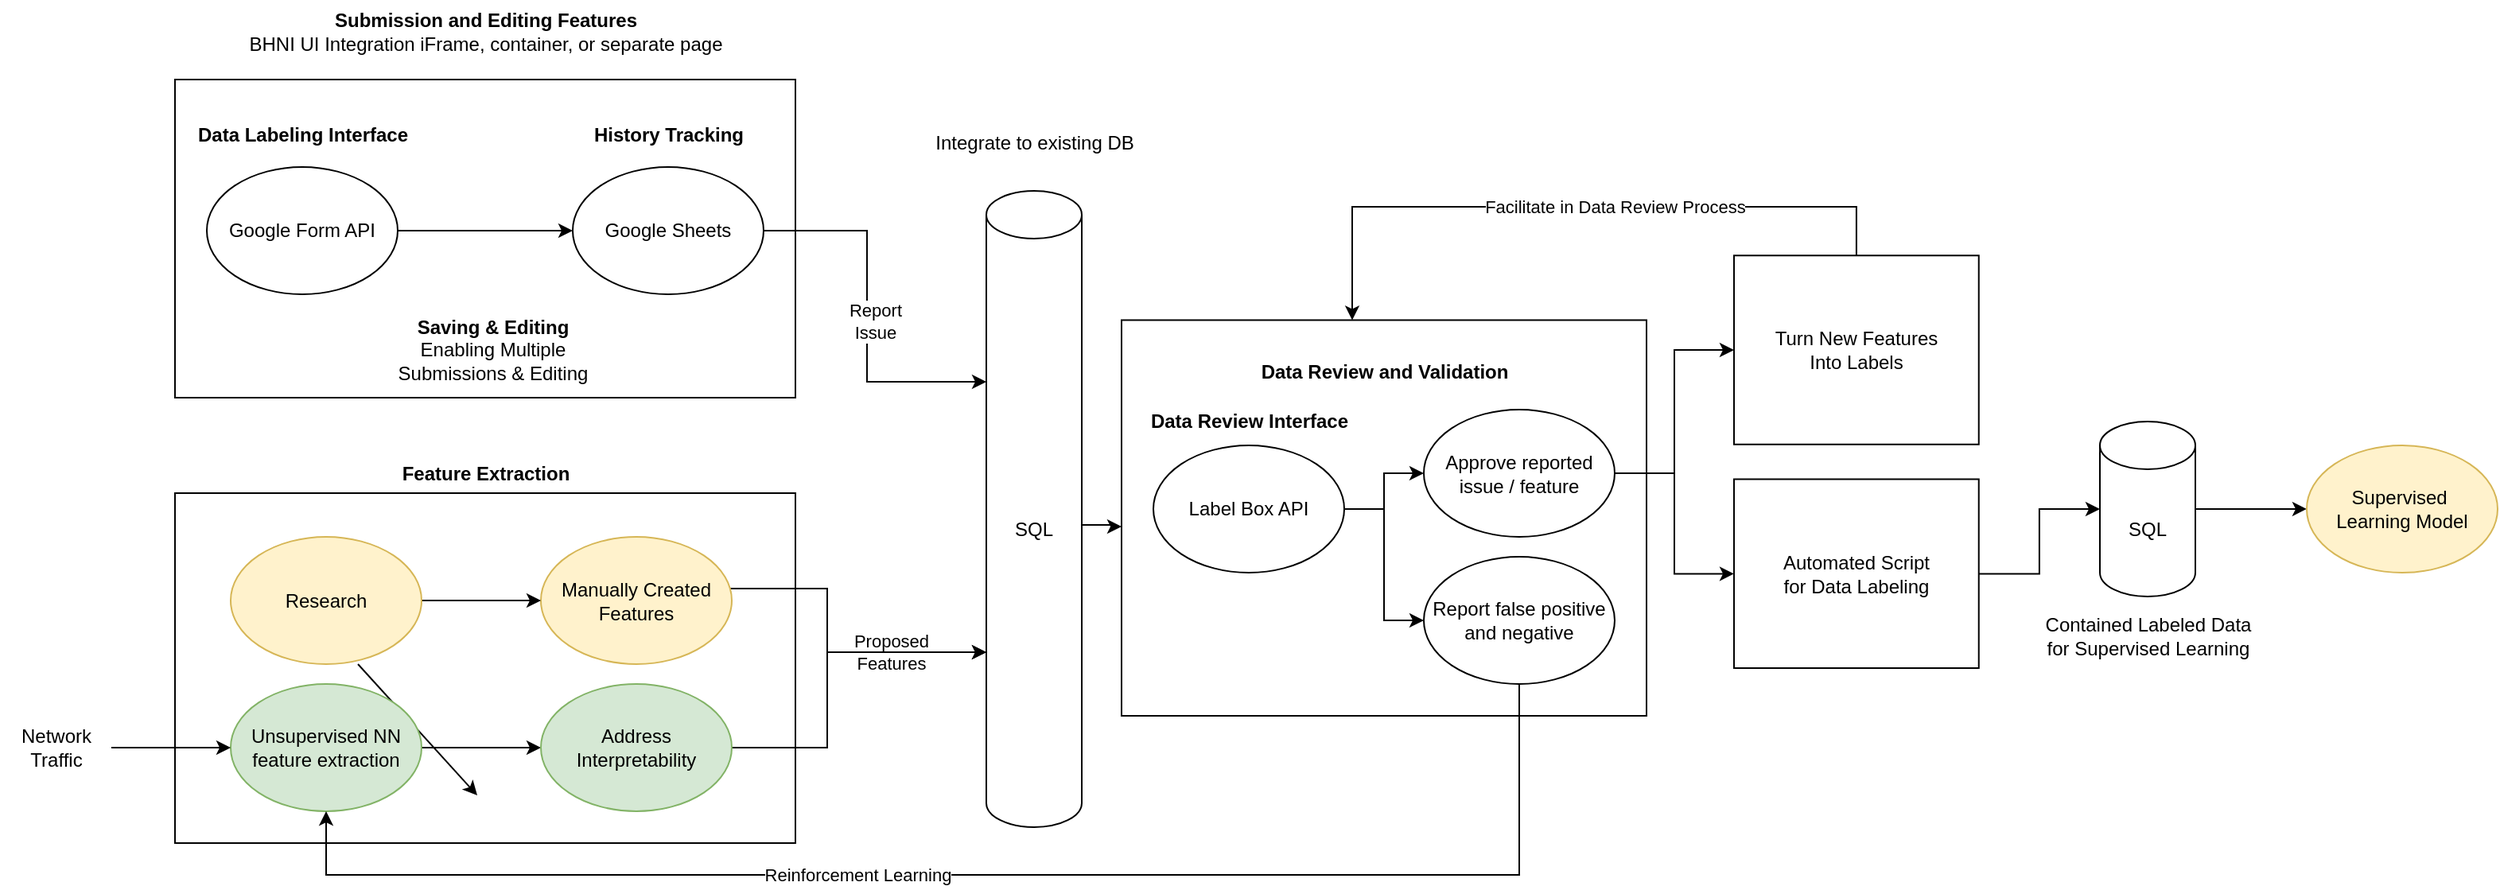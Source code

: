 <mxfile version="24.3.0" type="github">
  <diagram name="Page-1" id="hcnmkAo3jxzkFrPqAq6J">
    <mxGraphModel dx="2194" dy="1168" grid="1" gridSize="10" guides="1" tooltips="1" connect="1" arrows="1" fold="1" page="1" pageScale="1" pageWidth="850" pageHeight="1100" math="0" shadow="0">
      <root>
        <mxCell id="0" />
        <mxCell id="1" parent="0" />
        <mxCell id="d7Vhry_FzX0OIjKcNef5-14" value="" style="rounded=0;whiteSpace=wrap;html=1;" parent="1" vertex="1">
          <mxGeometry x="150" y="350" width="390" height="220" as="geometry" />
        </mxCell>
        <mxCell id="d7Vhry_FzX0OIjKcNef5-34" value="" style="rounded=0;whiteSpace=wrap;html=1;" parent="1" vertex="1">
          <mxGeometry x="745" y="241.24" width="330" height="248.76" as="geometry" />
        </mxCell>
        <mxCell id="d7Vhry_FzX0OIjKcNef5-5" value="" style="rounded=0;whiteSpace=wrap;html=1;" parent="1" vertex="1">
          <mxGeometry x="150" y="90" width="390" height="200" as="geometry" />
        </mxCell>
        <mxCell id="d7Vhry_FzX0OIjKcNef5-1" value="&lt;b&gt;Data Labeling Interface&lt;/b&gt;" style="text;html=1;align=center;verticalAlign=middle;resizable=0;points=[];autosize=1;strokeColor=none;fillColor=none;" parent="1" vertex="1">
          <mxGeometry x="150" y="110" width="160" height="30" as="geometry" />
        </mxCell>
        <mxCell id="JJsI_BG9Vc7U7tVuERap-6" style="edgeStyle=orthogonalEdgeStyle;rounded=0;orthogonalLoop=1;jettySize=auto;html=1;" edge="1" parent="1" source="d7Vhry_FzX0OIjKcNef5-2" target="d7Vhry_FzX0OIjKcNef5-4">
          <mxGeometry relative="1" as="geometry" />
        </mxCell>
        <mxCell id="d7Vhry_FzX0OIjKcNef5-2" value="Google Form API" style="ellipse;whiteSpace=wrap;html=1;" parent="1" vertex="1">
          <mxGeometry x="170" y="145" width="120" height="80" as="geometry" />
        </mxCell>
        <mxCell id="d7Vhry_FzX0OIjKcNef5-3" value="&lt;b&gt;History Tracking&lt;/b&gt;" style="text;html=1;align=center;verticalAlign=middle;resizable=0;points=[];autosize=1;strokeColor=none;fillColor=none;" parent="1" vertex="1">
          <mxGeometry x="400" y="110" width="120" height="30" as="geometry" />
        </mxCell>
        <mxCell id="JJsI_BG9Vc7U7tVuERap-4" style="edgeStyle=orthogonalEdgeStyle;rounded=0;orthogonalLoop=1;jettySize=auto;html=1;" edge="1" parent="1" source="d7Vhry_FzX0OIjKcNef5-4" target="d7Vhry_FzX0OIjKcNef5-47">
          <mxGeometry relative="1" as="geometry">
            <Array as="points">
              <mxPoint x="585" y="185" />
              <mxPoint x="585" y="280" />
            </Array>
          </mxGeometry>
        </mxCell>
        <mxCell id="JJsI_BG9Vc7U7tVuERap-5" value="Report&lt;div&gt;Issue&lt;/div&gt;" style="edgeLabel;html=1;align=center;verticalAlign=middle;resizable=0;points=[];" vertex="1" connectable="0" parent="JJsI_BG9Vc7U7tVuERap-4">
          <mxGeometry x="-0.291" relative="1" as="geometry">
            <mxPoint x="5" y="38" as="offset" />
          </mxGeometry>
        </mxCell>
        <mxCell id="d7Vhry_FzX0OIjKcNef5-4" value="Google Sheets" style="ellipse;whiteSpace=wrap;html=1;" parent="1" vertex="1">
          <mxGeometry x="400" y="145" width="120" height="80" as="geometry" />
        </mxCell>
        <mxCell id="d7Vhry_FzX0OIjKcNef5-6" value="&lt;b&gt;Submission and Editing Features&lt;/b&gt;&lt;div&gt;BHNI UI Integration iFrame, container, or separate page&lt;/div&gt;" style="text;html=1;align=center;verticalAlign=middle;resizable=0;points=[];autosize=1;strokeColor=none;fillColor=none;" parent="1" vertex="1">
          <mxGeometry x="185" y="40" width="320" height="40" as="geometry" />
        </mxCell>
        <mxCell id="d7Vhry_FzX0OIjKcNef5-12" value="&lt;b&gt;Saving &amp;amp; Editing&lt;/b&gt;&lt;div&gt;&lt;span style=&quot;background-color: initial;&quot;&gt;Enabling Multiple Submissions &amp;amp; Editing&lt;/span&gt;&lt;/div&gt;" style="text;html=1;align=center;verticalAlign=middle;whiteSpace=wrap;rounded=0;" parent="1" vertex="1">
          <mxGeometry x="270" y="230" width="160" height="60" as="geometry" />
        </mxCell>
        <mxCell id="d7Vhry_FzX0OIjKcNef5-19" value="&lt;b style=&quot;background-color: initial;&quot;&gt;Feature Extraction&lt;/b&gt;" style="text;html=1;align=center;verticalAlign=middle;resizable=0;points=[];autosize=1;strokeColor=none;fillColor=none;" parent="1" vertex="1">
          <mxGeometry x="280" y="322.5" width="130" height="30" as="geometry" />
        </mxCell>
        <mxCell id="d7Vhry_FzX0OIjKcNef5-20" value="" style="endArrow=classic;html=1;rounded=0;entryX=0;entryY=0.5;entryDx=0;entryDy=0;exitX=1;exitY=0.5;exitDx=0;exitDy=0;" parent="1" source="d7Vhry_FzX0OIjKcNef5-16" edge="1">
          <mxGeometry relative="1" as="geometry">
            <mxPoint x="265" y="457.5" as="sourcePoint" />
            <mxPoint x="340.0" y="540" as="targetPoint" />
          </mxGeometry>
        </mxCell>
        <mxCell id="JJsI_BG9Vc7U7tVuERap-35" style="edgeStyle=orthogonalEdgeStyle;rounded=0;orthogonalLoop=1;jettySize=auto;html=1;" edge="1" parent="1" source="d7Vhry_FzX0OIjKcNef5-26" target="d7Vhry_FzX0OIjKcNef5-30">
          <mxGeometry relative="1" as="geometry" />
        </mxCell>
        <mxCell id="d7Vhry_FzX0OIjKcNef5-26" value="Unsupervised NN feature extraction" style="ellipse;whiteSpace=wrap;html=1;fillColor=#d5e8d4;strokeColor=#82b366;" parent="1" vertex="1">
          <mxGeometry x="185" y="470" width="120" height="80" as="geometry" />
        </mxCell>
        <mxCell id="JJsI_BG9Vc7U7tVuERap-53" style="edgeStyle=orthogonalEdgeStyle;rounded=0;orthogonalLoop=1;jettySize=auto;html=1;" edge="1" parent="1" source="d7Vhry_FzX0OIjKcNef5-28" target="d7Vhry_FzX0OIjKcNef5-26">
          <mxGeometry relative="1" as="geometry" />
        </mxCell>
        <mxCell id="d7Vhry_FzX0OIjKcNef5-28" value="Network&lt;div&gt;Traffic&lt;/div&gt;" style="text;html=1;align=center;verticalAlign=middle;resizable=0;points=[];autosize=1;strokeColor=none;fillColor=none;" parent="1" vertex="1">
          <mxGeometry x="40" y="490" width="70" height="40" as="geometry" />
        </mxCell>
        <mxCell id="JJsI_BG9Vc7U7tVuERap-54" style="edgeStyle=orthogonalEdgeStyle;rounded=0;orthogonalLoop=1;jettySize=auto;html=1;" edge="1" parent="1" source="d7Vhry_FzX0OIjKcNef5-30" target="d7Vhry_FzX0OIjKcNef5-47">
          <mxGeometry relative="1" as="geometry">
            <Array as="points">
              <mxPoint x="560" y="510" />
              <mxPoint x="560" y="450" />
            </Array>
          </mxGeometry>
        </mxCell>
        <mxCell id="JJsI_BG9Vc7U7tVuERap-55" value="&lt;span style=&quot;color: rgba(0, 0, 0, 0); font-family: monospace; font-size: 0px; text-align: start; background-color: rgb(251, 251, 251);&quot;&gt;%3CmxGraphModel%3E%3Croot%3E%3CmxCell%20id%3D%220%22%2F%3E%3CmxCell%20id%3D%221%22%20parent%3D%220%22%2F%3E%3CmxCell%20id%3D%222%22%20value%3D%22Proposed%26lt%3Bdiv%26gt%3BFeatures%26lt%3B%2Fdiv%26gt%3B%22%20style%3D%22edgeLabel%3Bhtml%3D1%3Balign%3Dcenter%3BverticalAlign%3Dmiddle%3Bresizable%3D0%3Bpoints%3D%5B%5D%3B%22%20vertex%3D%221%22%20connectable%3D%220%22%20parent%3D%221%22%3E%3CmxGeometry%20x%3D%22593.962%22%20y%3D%22490%22%20as%3D%22geometry%22%2F%3E%3C%2FmxCell%3E%3C%2Froot%3E%3C%2FmxGraphModel%3E&lt;/span&gt;" style="edgeLabel;html=1;align=center;verticalAlign=middle;resizable=0;points=[];" vertex="1" connectable="0" parent="JJsI_BG9Vc7U7tVuERap-54">
          <mxGeometry x="0.013" y="2" relative="1" as="geometry">
            <mxPoint as="offset" />
          </mxGeometry>
        </mxCell>
        <mxCell id="JJsI_BG9Vc7U7tVuERap-56" value="Proposed&lt;div&gt;Features&lt;/div&gt;" style="edgeLabel;html=1;align=center;verticalAlign=middle;resizable=0;points=[];" vertex="1" connectable="0" parent="JJsI_BG9Vc7U7tVuERap-54">
          <mxGeometry x="0.062" y="-1" relative="1" as="geometry">
            <mxPoint x="39" y="-3" as="offset" />
          </mxGeometry>
        </mxCell>
        <mxCell id="d7Vhry_FzX0OIjKcNef5-30" value="Address&lt;div&gt;Interpretability&lt;/div&gt;" style="ellipse;whiteSpace=wrap;html=1;fillColor=#d5e8d4;strokeColor=#82b366;" parent="1" vertex="1">
          <mxGeometry x="380" y="470" width="120" height="80" as="geometry" />
        </mxCell>
        <mxCell id="JJsI_BG9Vc7U7tVuERap-20" style="edgeStyle=orthogonalEdgeStyle;rounded=0;orthogonalLoop=1;jettySize=auto;html=1;" edge="1" parent="1" source="d7Vhry_FzX0OIjKcNef5-36" target="JJsI_BG9Vc7U7tVuERap-19">
          <mxGeometry relative="1" as="geometry" />
        </mxCell>
        <mxCell id="JJsI_BG9Vc7U7tVuERap-21" style="edgeStyle=orthogonalEdgeStyle;rounded=0;orthogonalLoop=1;jettySize=auto;html=1;" edge="1" parent="1" source="d7Vhry_FzX0OIjKcNef5-36" target="JJsI_BG9Vc7U7tVuERap-18">
          <mxGeometry relative="1" as="geometry" />
        </mxCell>
        <mxCell id="d7Vhry_FzX0OIjKcNef5-36" value="Label Box API" style="ellipse;whiteSpace=wrap;html=1;" parent="1" vertex="1">
          <mxGeometry x="765" y="320" width="120" height="80" as="geometry" />
        </mxCell>
        <mxCell id="d7Vhry_FzX0OIjKcNef5-39" value="&lt;b&gt;Data Review and Validation&lt;/b&gt;" style="text;html=1;align=center;verticalAlign=middle;resizable=0;points=[];autosize=1;strokeColor=none;fillColor=none;" parent="1" vertex="1">
          <mxGeometry x="820" y="259" width="180" height="30" as="geometry" />
        </mxCell>
        <mxCell id="JJsI_BG9Vc7U7tVuERap-7" style="edgeStyle=orthogonalEdgeStyle;rounded=0;orthogonalLoop=1;jettySize=auto;html=1;" edge="1" parent="1" source="d7Vhry_FzX0OIjKcNef5-47" target="d7Vhry_FzX0OIjKcNef5-34">
          <mxGeometry relative="1" as="geometry">
            <Array as="points">
              <mxPoint x="740" y="370" />
              <mxPoint x="740" y="371" />
            </Array>
          </mxGeometry>
        </mxCell>
        <mxCell id="JJsI_BG9Vc7U7tVuERap-17" value="&lt;b&gt;Data Review Interface&lt;/b&gt;" style="text;html=1;align=center;verticalAlign=middle;resizable=0;points=[];autosize=1;strokeColor=none;fillColor=none;" vertex="1" parent="1">
          <mxGeometry x="750" y="290" width="150" height="30" as="geometry" />
        </mxCell>
        <mxCell id="JJsI_BG9Vc7U7tVuERap-47" style="edgeStyle=orthogonalEdgeStyle;rounded=0;orthogonalLoop=1;jettySize=auto;html=1;" edge="1" parent="1" source="JJsI_BG9Vc7U7tVuERap-18" target="d7Vhry_FzX0OIjKcNef5-26">
          <mxGeometry relative="1" as="geometry">
            <Array as="points">
              <mxPoint x="995" y="590" />
              <mxPoint x="245" y="590" />
            </Array>
          </mxGeometry>
        </mxCell>
        <mxCell id="JJsI_BG9Vc7U7tVuERap-51" value="Reinforcement Learning" style="edgeLabel;html=1;align=center;verticalAlign=middle;resizable=0;points=[];" vertex="1" connectable="0" parent="JJsI_BG9Vc7U7tVuERap-47">
          <mxGeometry x="0.178" relative="1" as="geometry">
            <mxPoint as="offset" />
          </mxGeometry>
        </mxCell>
        <mxCell id="JJsI_BG9Vc7U7tVuERap-18" value="Report false positive and negative" style="ellipse;whiteSpace=wrap;html=1;" vertex="1" parent="1">
          <mxGeometry x="935" y="390" width="120" height="80" as="geometry" />
        </mxCell>
        <mxCell id="JJsI_BG9Vc7U7tVuERap-27" style="edgeStyle=orthogonalEdgeStyle;rounded=0;orthogonalLoop=1;jettySize=auto;html=1;" edge="1" parent="1" source="JJsI_BG9Vc7U7tVuERap-19" target="JJsI_BG9Vc7U7tVuERap-25">
          <mxGeometry relative="1" as="geometry" />
        </mxCell>
        <mxCell id="JJsI_BG9Vc7U7tVuERap-48" style="edgeStyle=orthogonalEdgeStyle;rounded=0;orthogonalLoop=1;jettySize=auto;html=1;" edge="1" parent="1" source="JJsI_BG9Vc7U7tVuERap-19" target="JJsI_BG9Vc7U7tVuERap-45">
          <mxGeometry relative="1" as="geometry" />
        </mxCell>
        <mxCell id="JJsI_BG9Vc7U7tVuERap-19" value="Approve reported issue / feature" style="ellipse;whiteSpace=wrap;html=1;" vertex="1" parent="1">
          <mxGeometry x="935" y="297.5" width="120" height="80" as="geometry" />
        </mxCell>
        <mxCell id="JJsI_BG9Vc7U7tVuERap-30" style="edgeStyle=orthogonalEdgeStyle;rounded=0;orthogonalLoop=1;jettySize=auto;html=1;" edge="1" parent="1" source="JJsI_BG9Vc7U7tVuERap-25" target="JJsI_BG9Vc7U7tVuERap-28">
          <mxGeometry relative="1" as="geometry" />
        </mxCell>
        <mxCell id="JJsI_BG9Vc7U7tVuERap-25" value="Automated Script&lt;div&gt;for Data Labeling&lt;/div&gt;" style="rounded=0;whiteSpace=wrap;html=1;" vertex="1" parent="1">
          <mxGeometry x="1130" y="341.25" width="153.87" height="118.75" as="geometry" />
        </mxCell>
        <mxCell id="JJsI_BG9Vc7U7tVuERap-44" style="edgeStyle=orthogonalEdgeStyle;rounded=0;orthogonalLoop=1;jettySize=auto;html=1;" edge="1" parent="1" source="JJsI_BG9Vc7U7tVuERap-28" target="JJsI_BG9Vc7U7tVuERap-43">
          <mxGeometry relative="1" as="geometry" />
        </mxCell>
        <mxCell id="JJsI_BG9Vc7U7tVuERap-28" value="SQL" style="shape=cylinder3;whiteSpace=wrap;html=1;boundedLbl=1;backgroundOutline=1;size=15;" vertex="1" parent="1">
          <mxGeometry x="1360" y="304.99" width="60" height="110" as="geometry" />
        </mxCell>
        <mxCell id="JJsI_BG9Vc7U7tVuERap-32" value="Contained Labeled Data&lt;br style=&quot;font-size: 12px;&quot;&gt;for Supervised Learning" style="text;html=1;align=center;verticalAlign=middle;resizable=0;points=[];autosize=1;strokeColor=none;fillColor=none;fontSize=12;" vertex="1" parent="1">
          <mxGeometry x="1315" y="420" width="150" height="40" as="geometry" />
        </mxCell>
        <mxCell id="JJsI_BG9Vc7U7tVuERap-58" style="edgeStyle=orthogonalEdgeStyle;rounded=0;orthogonalLoop=1;jettySize=auto;html=1;" edge="1" parent="1" source="JJsI_BG9Vc7U7tVuERap-38" target="d7Vhry_FzX0OIjKcNef5-47">
          <mxGeometry relative="1" as="geometry">
            <Array as="points">
              <mxPoint x="560" y="410" />
              <mxPoint x="560" y="450" />
            </Array>
          </mxGeometry>
        </mxCell>
        <mxCell id="JJsI_BG9Vc7U7tVuERap-38" value="Manually Created Features" style="ellipse;whiteSpace=wrap;html=1;fillColor=#fff2cc;strokeColor=#d6b656;" vertex="1" parent="1">
          <mxGeometry x="380" y="377.5" width="120" height="80" as="geometry" />
        </mxCell>
        <mxCell id="JJsI_BG9Vc7U7tVuERap-60" style="edgeStyle=orthogonalEdgeStyle;rounded=0;orthogonalLoop=1;jettySize=auto;html=1;" edge="1" parent="1" source="JJsI_BG9Vc7U7tVuERap-39" target="JJsI_BG9Vc7U7tVuERap-38">
          <mxGeometry relative="1" as="geometry" />
        </mxCell>
        <mxCell id="JJsI_BG9Vc7U7tVuERap-39" value="Research" style="ellipse;whiteSpace=wrap;html=1;fillColor=#fff2cc;strokeColor=#d6b656;" vertex="1" parent="1">
          <mxGeometry x="185" y="377.5" width="120" height="80" as="geometry" />
        </mxCell>
        <mxCell id="JJsI_BG9Vc7U7tVuERap-42" value="" style="group" vertex="1" connectable="0" parent="1">
          <mxGeometry x="610" y="115" width="150" height="445" as="geometry" />
        </mxCell>
        <mxCell id="d7Vhry_FzX0OIjKcNef5-47" value="SQL" style="shape=cylinder3;whiteSpace=wrap;html=1;boundedLbl=1;backgroundOutline=1;size=15;" parent="JJsI_BG9Vc7U7tVuERap-42" vertex="1">
          <mxGeometry x="50" y="45" width="60" height="400" as="geometry" />
        </mxCell>
        <mxCell id="d7Vhry_FzX0OIjKcNef5-64" value="Integrate to existing DB" style="text;html=1;align=center;verticalAlign=middle;resizable=0;points=[];autosize=1;strokeColor=none;fillColor=none;" parent="JJsI_BG9Vc7U7tVuERap-42" vertex="1">
          <mxGeometry x="5" width="150" height="30" as="geometry" />
        </mxCell>
        <mxCell id="JJsI_BG9Vc7U7tVuERap-43" value="Supervised&amp;nbsp;&lt;div&gt;Learning Model&lt;/div&gt;" style="ellipse;whiteSpace=wrap;html=1;fillColor=#fff2cc;strokeColor=#d6b656;" vertex="1" parent="1">
          <mxGeometry x="1490" y="319.99" width="120" height="80" as="geometry" />
        </mxCell>
        <mxCell id="JJsI_BG9Vc7U7tVuERap-50" style="edgeStyle=orthogonalEdgeStyle;rounded=0;orthogonalLoop=1;jettySize=auto;html=1;" edge="1" parent="1" source="JJsI_BG9Vc7U7tVuERap-45" target="d7Vhry_FzX0OIjKcNef5-34">
          <mxGeometry relative="1" as="geometry">
            <Array as="points">
              <mxPoint x="1207" y="170" />
              <mxPoint x="890" y="170" />
            </Array>
          </mxGeometry>
        </mxCell>
        <mxCell id="JJsI_BG9Vc7U7tVuERap-52" value="Facilitate in Data Review Process" style="edgeLabel;html=1;align=center;verticalAlign=middle;resizable=0;points=[];" vertex="1" connectable="0" parent="JJsI_BG9Vc7U7tVuERap-50">
          <mxGeometry x="-0.052" relative="1" as="geometry">
            <mxPoint x="16" as="offset" />
          </mxGeometry>
        </mxCell>
        <mxCell id="JJsI_BG9Vc7U7tVuERap-45" value="&lt;div&gt;Turn New Features&lt;br&gt;Into Labels&lt;/div&gt;" style="rounded=0;whiteSpace=wrap;html=1;" vertex="1" parent="1">
          <mxGeometry x="1130" y="200.63" width="153.87" height="118.75" as="geometry" />
        </mxCell>
      </root>
    </mxGraphModel>
  </diagram>
</mxfile>
